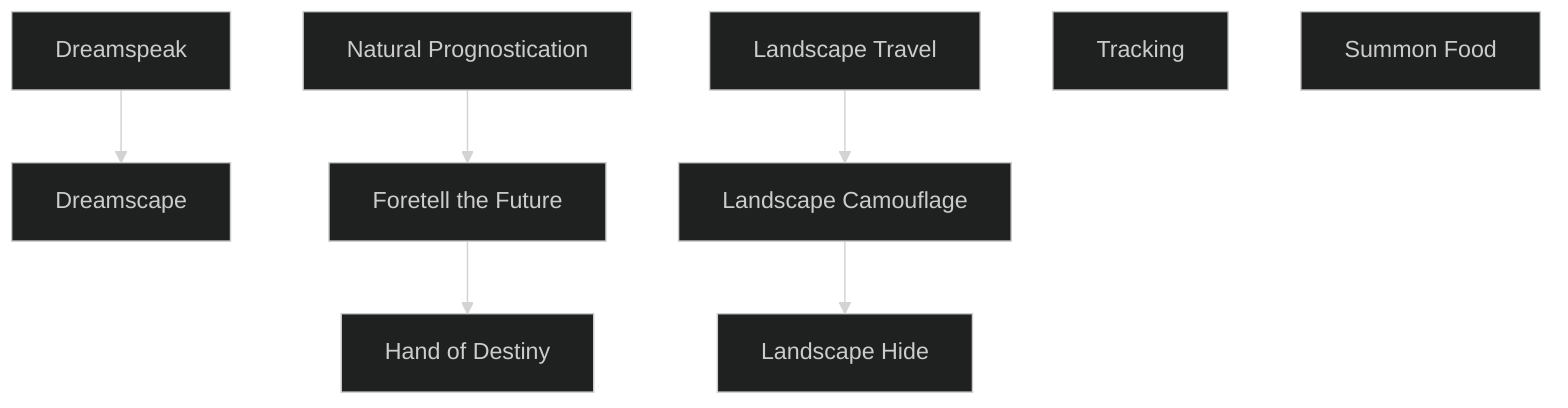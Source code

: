 ---
config:
  theme: dark
---
flowchart TD

    dreamspeak[Dreamspeak]
    click dreamspeak callback "
        Dreamspeak
        <br>
        Cost: 5 motes
        Duration: One scene
        Type: Simple
        Minimum Compassion: 1
        Minimum Essence: 2
        Prerequisite Charms: None
        This Charm allows a spirit to speak with the target in
        his dreams. The target must be asleep, and the spirit must
        know approximately where he is, although the spirit need
        not be present there. Roll the spirit's Intelligence + Compassion.
        The more successes the spirit gets, the more easily
        it converses with the dreamer. Four or more successes
        indicates that not only can the spirit appear in the dream,
        but it will seem to be of extreme significance to the dreamer.
        "

    dreamscape[Dreamscape]
    dreamspeak --> dreamscape
    click dreamscape callback "
        Dreamscape
        <br>
        Cost: 10 motes, 1 Willpower<br>
        Duration: One scene<br>
        Type: Simple<br>
        Minimum Compassion: 1<br>
        Minimum Essence: 4<br>
        Prerequisite Charms: Dreamspeak<br>
        <br>
        This Charm allows a spirit to govern the dream of a
        sleeping mortal. It may shape that dream in whatever way
        it wishes, appearing or not appearing in the dream as it
        pleases. Roll the spirit's Manipulation + Compassion. The
        more successes, the more the spirit can manipulate. The
        spirit must know either the approximate location of the
        dreamer or his identity. While the spirit may harm the
        dreamer inside of the dream, no damage carries over to the
        real world.
        "

    natural_prognostication[Natural Prognostication]
    click natural_prognostication callback "
        Natural Prognostication
        <br>
        Cost: 2 motes
        Duration: Instant
        Type: Reflexive
        Minimum Compassion: 1
        Minimum Essence: 1
        Prerequisite Charms: None
        The spirit is naturally in tune with the patterns of
        destiny and the astrological forces. A simple success on a
        Perception + Compassion check causes this spirit's behavior
        (actions, words) to reflect in some small way the path
        of things to come. Most spirits with this Charm don't
        notice themselves using it and would shrug if it was pointed
        out to them; it's simply a part of what they are. The number
        of successes indicates the importance of the event that is
        prognosticated and/or the level of detail provided. The
        words and actions of such spirits are frequently ambiguous
        and often enigmatic.
        "

    foretell_the_future[Foretell the Future]
    natural_prognostication --> foretell_the_future
    click foretell_the_future callback "
        Foretell the Future
        <br>
        Cost: 10 motes<br>
        Duration: Variable<br>
        Type: Simple<br>
        Minimum Compassion: 1<br>
        Minimum Essence: 3<br>
        Prerequisite Charms: Natural Prognostication<br>
        <br>
        This spirit may deliberately attempt to foresee what
        may come with a successful Perception + Compassion
        check. The number of successes determines how long it
        takes the spirit to glean the information. The spirit must
        sleep, meditate or in some other way &quot;go within&quot; for one
        day per success. More successes means more information
        means more time spent &quot;under.&quot; This spirit sees what may
        be, not what must be.
        "

    hand_of_destiny[Hand of Destiny]
    foretell_the_future --> hand_of_destiny
    click hand_of_destiny callback "
        Hand of Destiny
        <br>
        Cost: 14 motes, 1 Willpower<br>
        Duration: Variable<br>
        Type: Simple<br>
        Minimum Compassion: 1<br>
        Minimum Essence: 6<br>
        Prerequisite Charms: Foretell the Future<br>
        <br>
        This Charm allows a powerful spirit to glimpse the hand
        of Destiny moving behind the curtains of reality, upon a
        successful Perception + Compassion check. The number of
        successes determines how much of Destiny's plan the spirit
        glimpses. It also determines how much of that plan notices the
        spirit. The more the spirit sees, the more the spirit becomes
        caught up in whatever is happening. The spirit may feel
        compelled to take part in the plan, and not necessarily in the
        way it would have chosen. Few spirits will use this Charm
        lightly, and they may require great boons or services in
        return for its use. If the Storyteller chooses, this Charm may
        have the same sleep or meditation requirement as Foretell
        the Future — except that the spirit must go within for at least
        one week for each success. Spirits can spend months dreaming,
        trying to comprehend Destiny's plan.
        "

    landscape_travel[Landscape Travel]
    click landscape_travel callback "
        Landscape Travel
        <br>
        Cost: 4 motes<br>
        Duration: One scene<br>
        Type: Reflexive<br>
        Minimum Compassion: 1<br>
        Minimum Essence: 1<br>
        Prerequisite Charms: None<br>
        This Charm allows a spirit to travel quickly, comfortably
        and easily in its natural element. A forest spirit might
        gain perfect balance and sticky feet to allow it to travel
        easily along tree limbs and jump from tree to tree. A water
        spirit might walk on water, or develop gills and fins if it
        didn't have them already.
        "

    landscape_camouflage[Landscape Camouflage]
    landscape_travel --> landscape_camouflage
    click landscape_camouflage callback "
        Landscape Camouflage
        <br>
        Cost: 5 motes<br>
        Duration: One scene<br>
        Type: Simple<br>
        Minimum Compassion: 1<br>
        Minimum Essence: 1<br>
        Prerequisite Charms: Landscape Travel<br>
        <br>
        This Charm allows a spirit to camouflage itself, as long
        as it is within its natural element (a forest spirit must be
        within the trees; an earth spirit could camouflage itself against
        grass, earth, or stone; a fire spirit could camouflage
        itself within or against a fire, or against hot desert sands).
        Roll the spirit's Wits + Compassion. Every success adds
        one to the difficulty of Perception + Awareness checks to
        notice the spirit.
        "

    landscape_hide[Landscape Hide]
    landscape_camouflage --> landscape_hide
    click landscape_hide callback "
        Landscape Hide
        <br>
        Cost: 6 motes, 1 Willpower<br>
        Duration: One scene<br>
        Type: Simple<br>
        Minimum Compassion: 2<br>
        Minimum Essence: 2<br>
        Prerequisite Charms: Landscape Camouflage<br>
        <br>
        This Charm allows a spirit to hide within a solid piece
        of its natural landscape. A forest spirit might sink into a
        tree trunk; a spirit of the plains might sink into the sound.
        During its time within its element, the spirit's senses are
        muted. Roll the spirit's Stamina + Resistance if the item in
        which it hides suffers any damage. If the roll fails, the spirit
        is forced out of the item. If the roll succeeds, the spirit may
        choose to stay in the item, but it will take any damage that
        the item takes, health level for health level. If the item is
        particularly sturdy, it may add up to five health levels to the
        spirit's rotal, at the Storyteller's discretion — one health
        level per success on the original roll.
        "

    tracking[Tracking]
    click tracking callback "
        Tracking
        <br>
        Cost: 5 motes<br>
        Duration: One scene<br>
        Type: Simple<br>
        Minimum Compassion: 2<br>
        Minimum Essence: 1<br>
        Prerequisite Charms: None<br>
        <br>
        This Charm allows a spirit to track someone or some-
        thing on a successful Perception + Compassion chock.
        One success is all that's needed for a spirit to track a normal
        human in the spirit's natural domain, regardless of the
        prey's Survival skill. More successes are needed if the spirit
        wishes to track an Exalted, another spirit or some other
        supernatural creature capable of supernatural Stealth, or if
        it wishes to track outside of its natural domain. Other
        modifiers (such as familiarity with the prey or weather
        conditions) apply only to tracking beings capable of supernatural
        misdirection — see the rules in the main Exalted book for details.
        "

    summon_food[Summon Food]
    click summon_food callback "
        Summon Food
        <br>
        Cost: 5 or 10 motes<br>
        Duration: Instant<br>
        Type: Simple<br>
        Minimum Compassion: 3<br>
        Minimum Essence: 2<br>
        Prerequisite Charms: None<br>
        <br>
        Spirits use this Charm to summon food for those who
        need it. The spirit must succeed at a Stamina + Compassion
        check. Each success the spirit achieves allows it to summon
        enough food for a full meal for one person (the spirit may
        choose to summon less than its successes allow it to). For
        five motes, the food summoned is edible. For ten motes, the
        food is some of the finest nourishment ever tasted.
        "